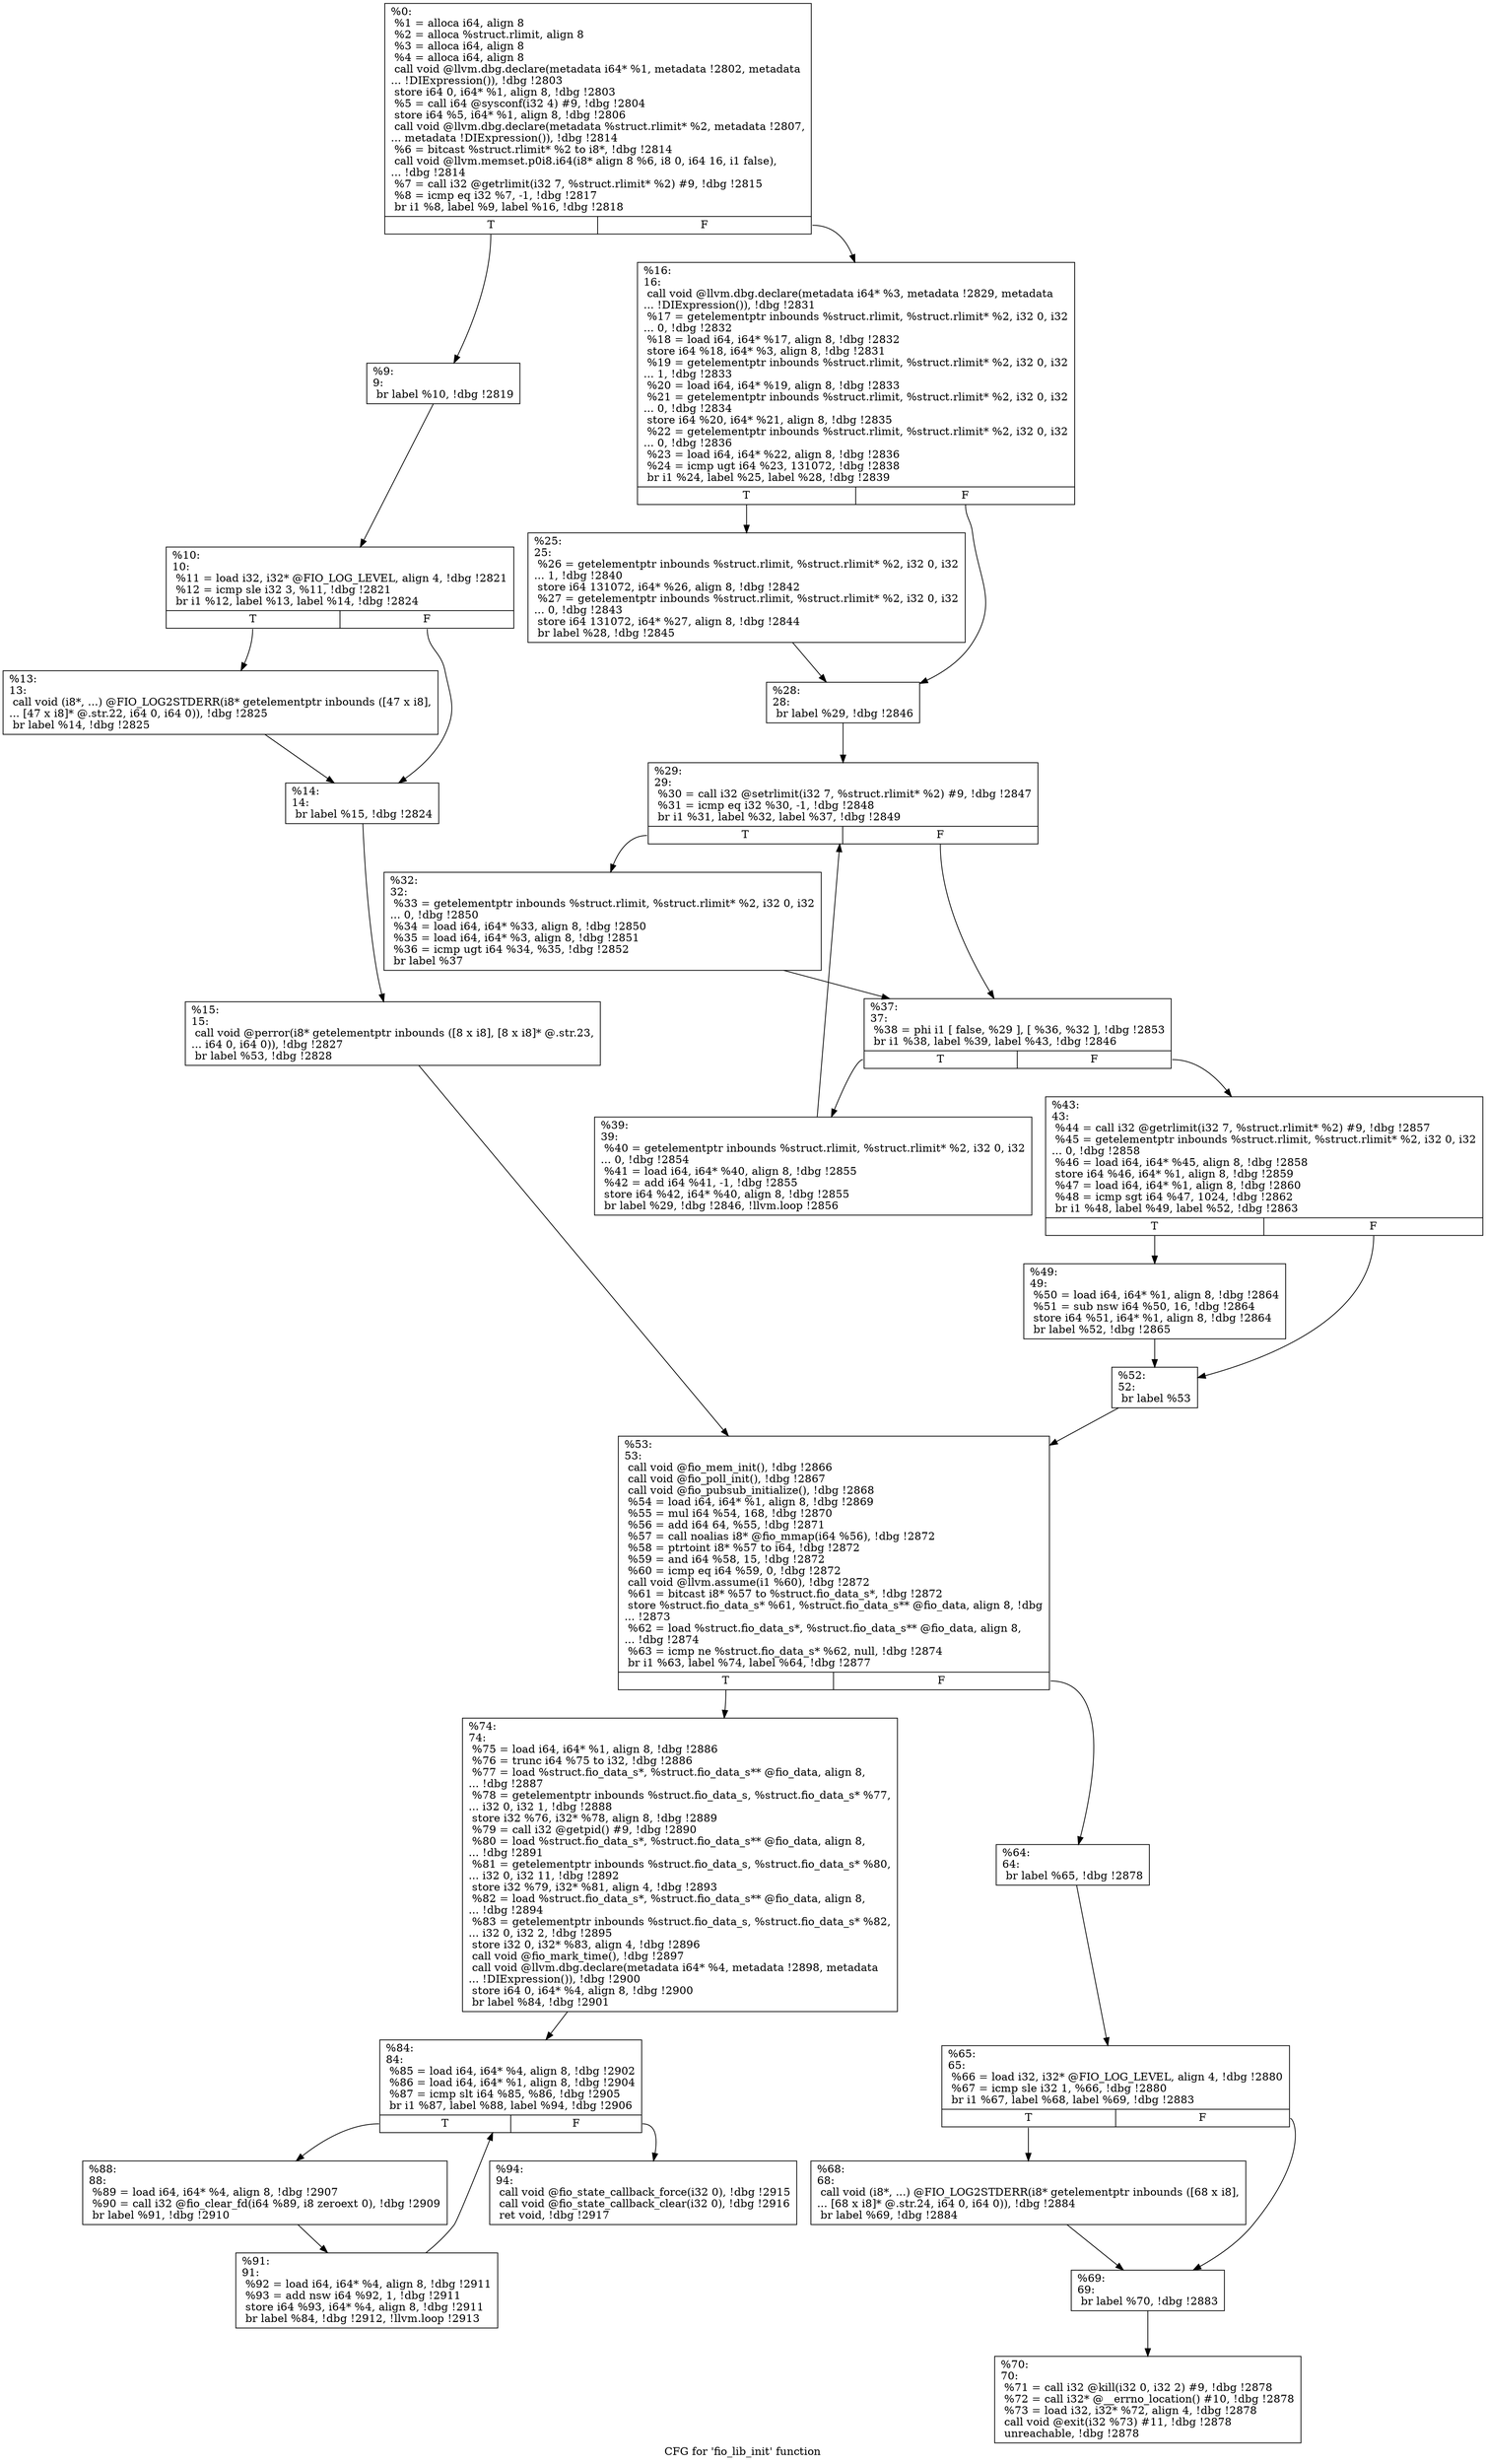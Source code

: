 digraph "CFG for 'fio_lib_init' function" {
	label="CFG for 'fio_lib_init' function";

	Node0x5568513ba730 [shape=record,label="{%0:\l  %1 = alloca i64, align 8\l  %2 = alloca %struct.rlimit, align 8\l  %3 = alloca i64, align 8\l  %4 = alloca i64, align 8\l  call void @llvm.dbg.declare(metadata i64* %1, metadata !2802, metadata\l... !DIExpression()), !dbg !2803\l  store i64 0, i64* %1, align 8, !dbg !2803\l  %5 = call i64 @sysconf(i32 4) #9, !dbg !2804\l  store i64 %5, i64* %1, align 8, !dbg !2806\l  call void @llvm.dbg.declare(metadata %struct.rlimit* %2, metadata !2807,\l... metadata !DIExpression()), !dbg !2814\l  %6 = bitcast %struct.rlimit* %2 to i8*, !dbg !2814\l  call void @llvm.memset.p0i8.i64(i8* align 8 %6, i8 0, i64 16, i1 false),\l... !dbg !2814\l  %7 = call i32 @getrlimit(i32 7, %struct.rlimit* %2) #9, !dbg !2815\l  %8 = icmp eq i32 %7, -1, !dbg !2817\l  br i1 %8, label %9, label %16, !dbg !2818\l|{<s0>T|<s1>F}}"];
	Node0x5568513ba730:s0 -> Node0x5568513bb590;
	Node0x5568513ba730:s1 -> Node0x5568513bb720;
	Node0x5568513bb590 [shape=record,label="{%9:\l9:                                                \l  br label %10, !dbg !2819\l}"];
	Node0x5568513bb590 -> Node0x5568513bb5e0;
	Node0x5568513bb5e0 [shape=record,label="{%10:\l10:                                               \l  %11 = load i32, i32* @FIO_LOG_LEVEL, align 4, !dbg !2821\l  %12 = icmp sle i32 3, %11, !dbg !2821\l  br i1 %12, label %13, label %14, !dbg !2824\l|{<s0>T|<s1>F}}"];
	Node0x5568513bb5e0:s0 -> Node0x5568513bb630;
	Node0x5568513bb5e0:s1 -> Node0x5568513bb680;
	Node0x5568513bb630 [shape=record,label="{%13:\l13:                                               \l  call void (i8*, ...) @FIO_LOG2STDERR(i8* getelementptr inbounds ([47 x i8],\l... [47 x i8]* @.str.22, i64 0, i64 0)), !dbg !2825\l  br label %14, !dbg !2825\l}"];
	Node0x5568513bb630 -> Node0x5568513bb680;
	Node0x5568513bb680 [shape=record,label="{%14:\l14:                                               \l  br label %15, !dbg !2824\l}"];
	Node0x5568513bb680 -> Node0x5568513bb6d0;
	Node0x5568513bb6d0 [shape=record,label="{%15:\l15:                                               \l  call void @perror(i8* getelementptr inbounds ([8 x i8], [8 x i8]* @.str.23,\l... i64 0, i64 0)), !dbg !2827\l  br label %53, !dbg !2828\l}"];
	Node0x5568513bb6d0 -> Node0x5568513bba40;
	Node0x5568513bb720 [shape=record,label="{%16:\l16:                                               \l  call void @llvm.dbg.declare(metadata i64* %3, metadata !2829, metadata\l... !DIExpression()), !dbg !2831\l  %17 = getelementptr inbounds %struct.rlimit, %struct.rlimit* %2, i32 0, i32\l... 0, !dbg !2832\l  %18 = load i64, i64* %17, align 8, !dbg !2832\l  store i64 %18, i64* %3, align 8, !dbg !2831\l  %19 = getelementptr inbounds %struct.rlimit, %struct.rlimit* %2, i32 0, i32\l... 1, !dbg !2833\l  %20 = load i64, i64* %19, align 8, !dbg !2833\l  %21 = getelementptr inbounds %struct.rlimit, %struct.rlimit* %2, i32 0, i32\l... 0, !dbg !2834\l  store i64 %20, i64* %21, align 8, !dbg !2835\l  %22 = getelementptr inbounds %struct.rlimit, %struct.rlimit* %2, i32 0, i32\l... 0, !dbg !2836\l  %23 = load i64, i64* %22, align 8, !dbg !2836\l  %24 = icmp ugt i64 %23, 131072, !dbg !2838\l  br i1 %24, label %25, label %28, !dbg !2839\l|{<s0>T|<s1>F}}"];
	Node0x5568513bb720:s0 -> Node0x5568513bb770;
	Node0x5568513bb720:s1 -> Node0x5568513bb7c0;
	Node0x5568513bb770 [shape=record,label="{%25:\l25:                                               \l  %26 = getelementptr inbounds %struct.rlimit, %struct.rlimit* %2, i32 0, i32\l... 1, !dbg !2840\l  store i64 131072, i64* %26, align 8, !dbg !2842\l  %27 = getelementptr inbounds %struct.rlimit, %struct.rlimit* %2, i32 0, i32\l... 0, !dbg !2843\l  store i64 131072, i64* %27, align 8, !dbg !2844\l  br label %28, !dbg !2845\l}"];
	Node0x5568513bb770 -> Node0x5568513bb7c0;
	Node0x5568513bb7c0 [shape=record,label="{%28:\l28:                                               \l  br label %29, !dbg !2846\l}"];
	Node0x5568513bb7c0 -> Node0x5568513bb810;
	Node0x5568513bb810 [shape=record,label="{%29:\l29:                                               \l  %30 = call i32 @setrlimit(i32 7, %struct.rlimit* %2) #9, !dbg !2847\l  %31 = icmp eq i32 %30, -1, !dbg !2848\l  br i1 %31, label %32, label %37, !dbg !2849\l|{<s0>T|<s1>F}}"];
	Node0x5568513bb810:s0 -> Node0x5568513bb860;
	Node0x5568513bb810:s1 -> Node0x5568513bb8b0;
	Node0x5568513bb860 [shape=record,label="{%32:\l32:                                               \l  %33 = getelementptr inbounds %struct.rlimit, %struct.rlimit* %2, i32 0, i32\l... 0, !dbg !2850\l  %34 = load i64, i64* %33, align 8, !dbg !2850\l  %35 = load i64, i64* %3, align 8, !dbg !2851\l  %36 = icmp ugt i64 %34, %35, !dbg !2852\l  br label %37\l}"];
	Node0x5568513bb860 -> Node0x5568513bb8b0;
	Node0x5568513bb8b0 [shape=record,label="{%37:\l37:                                               \l  %38 = phi i1 [ false, %29 ], [ %36, %32 ], !dbg !2853\l  br i1 %38, label %39, label %43, !dbg !2846\l|{<s0>T|<s1>F}}"];
	Node0x5568513bb8b0:s0 -> Node0x5568513bb900;
	Node0x5568513bb8b0:s1 -> Node0x5568513bb950;
	Node0x5568513bb900 [shape=record,label="{%39:\l39:                                               \l  %40 = getelementptr inbounds %struct.rlimit, %struct.rlimit* %2, i32 0, i32\l... 0, !dbg !2854\l  %41 = load i64, i64* %40, align 8, !dbg !2855\l  %42 = add i64 %41, -1, !dbg !2855\l  store i64 %42, i64* %40, align 8, !dbg !2855\l  br label %29, !dbg !2846, !llvm.loop !2856\l}"];
	Node0x5568513bb900 -> Node0x5568513bb810;
	Node0x5568513bb950 [shape=record,label="{%43:\l43:                                               \l  %44 = call i32 @getrlimit(i32 7, %struct.rlimit* %2) #9, !dbg !2857\l  %45 = getelementptr inbounds %struct.rlimit, %struct.rlimit* %2, i32 0, i32\l... 0, !dbg !2858\l  %46 = load i64, i64* %45, align 8, !dbg !2858\l  store i64 %46, i64* %1, align 8, !dbg !2859\l  %47 = load i64, i64* %1, align 8, !dbg !2860\l  %48 = icmp sgt i64 %47, 1024, !dbg !2862\l  br i1 %48, label %49, label %52, !dbg !2863\l|{<s0>T|<s1>F}}"];
	Node0x5568513bb950:s0 -> Node0x5568513bb9a0;
	Node0x5568513bb950:s1 -> Node0x5568513bb9f0;
	Node0x5568513bb9a0 [shape=record,label="{%49:\l49:                                               \l  %50 = load i64, i64* %1, align 8, !dbg !2864\l  %51 = sub nsw i64 %50, 16, !dbg !2864\l  store i64 %51, i64* %1, align 8, !dbg !2864\l  br label %52, !dbg !2865\l}"];
	Node0x5568513bb9a0 -> Node0x5568513bb9f0;
	Node0x5568513bb9f0 [shape=record,label="{%52:\l52:                                               \l  br label %53\l}"];
	Node0x5568513bb9f0 -> Node0x5568513bba40;
	Node0x5568513bba40 [shape=record,label="{%53:\l53:                                               \l  call void @fio_mem_init(), !dbg !2866\l  call void @fio_poll_init(), !dbg !2867\l  call void @fio_pubsub_initialize(), !dbg !2868\l  %54 = load i64, i64* %1, align 8, !dbg !2869\l  %55 = mul i64 %54, 168, !dbg !2870\l  %56 = add i64 64, %55, !dbg !2871\l  %57 = call noalias i8* @fio_mmap(i64 %56), !dbg !2872\l  %58 = ptrtoint i8* %57 to i64, !dbg !2872\l  %59 = and i64 %58, 15, !dbg !2872\l  %60 = icmp eq i64 %59, 0, !dbg !2872\l  call void @llvm.assume(i1 %60), !dbg !2872\l  %61 = bitcast i8* %57 to %struct.fio_data_s*, !dbg !2872\l  store %struct.fio_data_s* %61, %struct.fio_data_s** @fio_data, align 8, !dbg\l... !2873\l  %62 = load %struct.fio_data_s*, %struct.fio_data_s** @fio_data, align 8,\l... !dbg !2874\l  %63 = icmp ne %struct.fio_data_s* %62, null, !dbg !2874\l  br i1 %63, label %74, label %64, !dbg !2877\l|{<s0>T|<s1>F}}"];
	Node0x5568513bba40:s0 -> Node0x5568513bbc20;
	Node0x5568513bba40:s1 -> Node0x5568513bba90;
	Node0x5568513bba90 [shape=record,label="{%64:\l64:                                               \l  br label %65, !dbg !2878\l}"];
	Node0x5568513bba90 -> Node0x5568513bbae0;
	Node0x5568513bbae0 [shape=record,label="{%65:\l65:                                               \l  %66 = load i32, i32* @FIO_LOG_LEVEL, align 4, !dbg !2880\l  %67 = icmp sle i32 1, %66, !dbg !2880\l  br i1 %67, label %68, label %69, !dbg !2883\l|{<s0>T|<s1>F}}"];
	Node0x5568513bbae0:s0 -> Node0x5568513bbb30;
	Node0x5568513bbae0:s1 -> Node0x5568513bbb80;
	Node0x5568513bbb30 [shape=record,label="{%68:\l68:                                               \l  call void (i8*, ...) @FIO_LOG2STDERR(i8* getelementptr inbounds ([68 x i8],\l... [68 x i8]* @.str.24, i64 0, i64 0)), !dbg !2884\l  br label %69, !dbg !2884\l}"];
	Node0x5568513bbb30 -> Node0x5568513bbb80;
	Node0x5568513bbb80 [shape=record,label="{%69:\l69:                                               \l  br label %70, !dbg !2883\l}"];
	Node0x5568513bbb80 -> Node0x5568513bbbd0;
	Node0x5568513bbbd0 [shape=record,label="{%70:\l70:                                               \l  %71 = call i32 @kill(i32 0, i32 2) #9, !dbg !2878\l  %72 = call i32* @__errno_location() #10, !dbg !2878\l  %73 = load i32, i32* %72, align 4, !dbg !2878\l  call void @exit(i32 %73) #11, !dbg !2878\l  unreachable, !dbg !2878\l}"];
	Node0x5568513bbc20 [shape=record,label="{%74:\l74:                                               \l  %75 = load i64, i64* %1, align 8, !dbg !2886\l  %76 = trunc i64 %75 to i32, !dbg !2886\l  %77 = load %struct.fio_data_s*, %struct.fio_data_s** @fio_data, align 8,\l... !dbg !2887\l  %78 = getelementptr inbounds %struct.fio_data_s, %struct.fio_data_s* %77,\l... i32 0, i32 1, !dbg !2888\l  store i32 %76, i32* %78, align 8, !dbg !2889\l  %79 = call i32 @getpid() #9, !dbg !2890\l  %80 = load %struct.fio_data_s*, %struct.fio_data_s** @fio_data, align 8,\l... !dbg !2891\l  %81 = getelementptr inbounds %struct.fio_data_s, %struct.fio_data_s* %80,\l... i32 0, i32 11, !dbg !2892\l  store i32 %79, i32* %81, align 4, !dbg !2893\l  %82 = load %struct.fio_data_s*, %struct.fio_data_s** @fio_data, align 8,\l... !dbg !2894\l  %83 = getelementptr inbounds %struct.fio_data_s, %struct.fio_data_s* %82,\l... i32 0, i32 2, !dbg !2895\l  store i32 0, i32* %83, align 4, !dbg !2896\l  call void @fio_mark_time(), !dbg !2897\l  call void @llvm.dbg.declare(metadata i64* %4, metadata !2898, metadata\l... !DIExpression()), !dbg !2900\l  store i64 0, i64* %4, align 8, !dbg !2900\l  br label %84, !dbg !2901\l}"];
	Node0x5568513bbc20 -> Node0x5568513bbc70;
	Node0x5568513bbc70 [shape=record,label="{%84:\l84:                                               \l  %85 = load i64, i64* %4, align 8, !dbg !2902\l  %86 = load i64, i64* %1, align 8, !dbg !2904\l  %87 = icmp slt i64 %85, %86, !dbg !2905\l  br i1 %87, label %88, label %94, !dbg !2906\l|{<s0>T|<s1>F}}"];
	Node0x5568513bbc70:s0 -> Node0x5568513bbcc0;
	Node0x5568513bbc70:s1 -> Node0x5568513bbd60;
	Node0x5568513bbcc0 [shape=record,label="{%88:\l88:                                               \l  %89 = load i64, i64* %4, align 8, !dbg !2907\l  %90 = call i32 @fio_clear_fd(i64 %89, i8 zeroext 0), !dbg !2909\l  br label %91, !dbg !2910\l}"];
	Node0x5568513bbcc0 -> Node0x5568513bbd10;
	Node0x5568513bbd10 [shape=record,label="{%91:\l91:                                               \l  %92 = load i64, i64* %4, align 8, !dbg !2911\l  %93 = add nsw i64 %92, 1, !dbg !2911\l  store i64 %93, i64* %4, align 8, !dbg !2911\l  br label %84, !dbg !2912, !llvm.loop !2913\l}"];
	Node0x5568513bbd10 -> Node0x5568513bbc70;
	Node0x5568513bbd60 [shape=record,label="{%94:\l94:                                               \l  call void @fio_state_callback_force(i32 0), !dbg !2915\l  call void @fio_state_callback_clear(i32 0), !dbg !2916\l  ret void, !dbg !2917\l}"];
}
